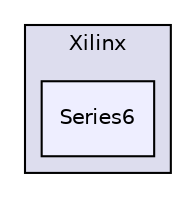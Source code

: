 digraph "src/Devices/Xilinx/Series6" {
  compound=true
  node [ fontsize="10", fontname="Helvetica"];
  edge [ labelfontsize="10", labelfontname="Helvetica"];
  subgraph clusterdir_3b80f9b66070ce327ebd8ab923ef7ff0 {
    graph [ bgcolor="#ddddee", pencolor="black", label="Xilinx" fontname="Helvetica", fontsize="10", URL="dir_3b80f9b66070ce327ebd8ab923ef7ff0.html"]
  dir_e3c922a9c9f76f72e504e24e861a4c21 [shape=box, label="Series6", style="filled", fillcolor="#eeeeff", pencolor="black", URL="dir_e3c922a9c9f76f72e504e24e861a4c21.html"];
  }
}
